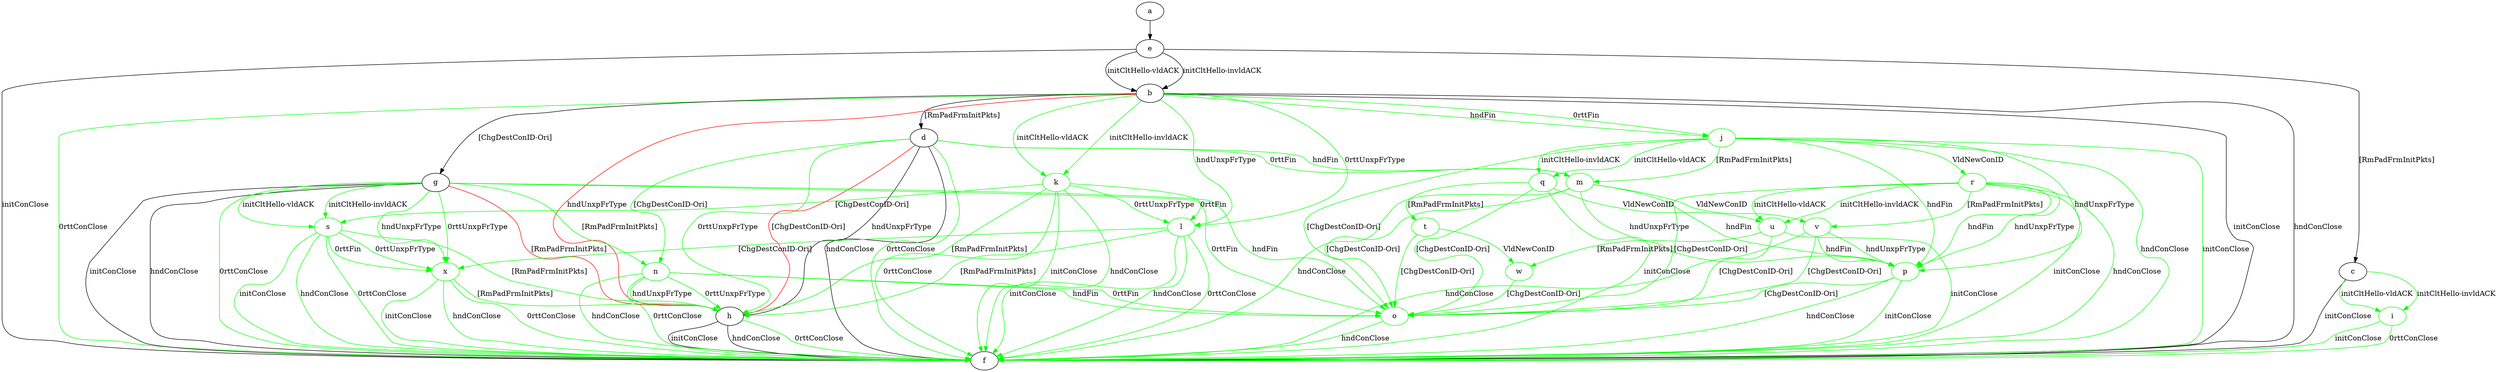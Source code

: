 digraph "" {
	a -> e	[key=0];
	b -> d	[key=0,
		label="[RmPadFrmInitPkts] "];
	b -> f	[key=0,
		label="initConClose "];
	b -> f	[key=1,
		label="hndConClose "];
	b -> f	[key=2,
		color=green,
		label="0rttConClose "];
	b -> g	[key=0,
		label="[ChgDestConID-Ori] "];
	b -> h	[key=0,
		color=red,
		label="hndUnxpFrType "];
	j	[color=green];
	b -> j	[key=0,
		color=green,
		label="hndFin "];
	b -> j	[key=1,
		color=green,
		label="0rttFin "];
	k	[color=green];
	b -> k	[key=0,
		color=green,
		label="initCltHello-vldACK "];
	b -> k	[key=1,
		color=green,
		label="initCltHello-invldACK "];
	l	[color=green];
	b -> l	[key=0,
		color=green,
		label="hndUnxpFrType "];
	b -> l	[key=1,
		color=green,
		label="0rttUnxpFrType "];
	c -> f	[key=0,
		label="initConClose "];
	i	[color=green];
	c -> i	[key=0,
		color=green,
		label="initCltHello-vldACK "];
	c -> i	[key=1,
		color=green,
		label="initCltHello-invldACK "];
	d -> f	[key=0,
		label="hndConClose "];
	d -> f	[key=1,
		color=green,
		label="0rttConClose "];
	d -> h	[key=0,
		label="hndUnxpFrType "];
	d -> h	[key=1,
		color=green,
		label="0rttUnxpFrType "];
	d -> h	[key=2,
		color=red,
		label="[ChgDestConID-Ori] "];
	m	[color=green];
	d -> m	[key=0,
		color=green,
		label="hndFin "];
	d -> m	[key=1,
		color=green,
		label="0rttFin "];
	n	[color=green];
	d -> n	[key=0,
		color=green,
		label="[ChgDestConID-Ori] "];
	e -> b	[key=0,
		label="initCltHello-vldACK "];
	e -> b	[key=1,
		label="initCltHello-invldACK "];
	e -> c	[key=0,
		label="[RmPadFrmInitPkts] "];
	e -> f	[key=0,
		label="initConClose "];
	g -> f	[key=0,
		label="initConClose "];
	g -> f	[key=1,
		label="hndConClose "];
	g -> f	[key=2,
		color=green,
		label="0rttConClose "];
	g -> h	[key=0,
		color=red,
		label="[RmPadFrmInitPkts] "];
	g -> n	[key=0,
		color=green,
		label="[RmPadFrmInitPkts] "];
	o	[color=green];
	g -> o	[key=0,
		color=green,
		label="hndFin "];
	g -> o	[key=1,
		color=green,
		label="0rttFin "];
	s	[color=green];
	g -> s	[key=0,
		color=green,
		label="initCltHello-vldACK "];
	g -> s	[key=1,
		color=green,
		label="initCltHello-invldACK "];
	x	[color=green];
	g -> x	[key=0,
		color=green,
		label="hndUnxpFrType "];
	g -> x	[key=1,
		color=green,
		label="0rttUnxpFrType "];
	h -> f	[key=0,
		label="initConClose "];
	h -> f	[key=1,
		label="hndConClose "];
	h -> f	[key=2,
		color=green,
		label="0rttConClose "];
	i -> f	[key=0,
		color=green,
		label="initConClose "];
	i -> f	[key=1,
		color=green,
		label="0rttConClose "];
	j -> f	[key=0,
		color=green,
		label="initConClose "];
	j -> f	[key=1,
		color=green,
		label="hndConClose "];
	j -> m	[key=0,
		color=green,
		label="[RmPadFrmInitPkts] "];
	j -> o	[key=0,
		color=green,
		label="[ChgDestConID-Ori] "];
	p	[color=green];
	j -> p	[key=0,
		color=green,
		label="hndFin "];
	j -> p	[key=1,
		color=green,
		label="hndUnxpFrType "];
	q	[color=green];
	j -> q	[key=0,
		color=green,
		label="initCltHello-vldACK "];
	j -> q	[key=1,
		color=green,
		label="initCltHello-invldACK "];
	r	[color=green];
	j -> r	[key=0,
		color=green,
		label="VldNewConID "];
	k -> f	[key=0,
		color=green,
		label="initConClose "];
	k -> f	[key=1,
		color=green,
		label="hndConClose "];
	k -> f	[key=2,
		color=green,
		label="0rttConClose "];
	k -> h	[key=0,
		color=green,
		label="[RmPadFrmInitPkts] "];
	k -> l	[key=0,
		color=green,
		label="0rttFin "];
	k -> l	[key=1,
		color=green,
		label="0rttUnxpFrType "];
	k -> s	[key=0,
		color=green,
		label="[ChgDestConID-Ori] "];
	l -> f	[key=0,
		color=green,
		label="initConClose "];
	l -> f	[key=1,
		color=green,
		label="hndConClose "];
	l -> f	[key=2,
		color=green,
		label="0rttConClose "];
	l -> h	[key=0,
		color=green,
		label="[RmPadFrmInitPkts] "];
	l -> x	[key=0,
		color=green,
		label="[ChgDestConID-Ori] "];
	m -> f	[key=0,
		color=green,
		label="hndConClose "];
	m -> o	[key=0,
		color=green,
		label="[ChgDestConID-Ori] "];
	m -> p	[key=0,
		color=green,
		label="hndFin "];
	m -> p	[key=1,
		color=green,
		label="hndUnxpFrType "];
	v	[color=green];
	m -> v	[key=0,
		color=green,
		label="VldNewConID "];
	n -> f	[key=0,
		color=green,
		label="hndConClose "];
	n -> f	[key=1,
		color=green,
		label="0rttConClose "];
	n -> h	[key=0,
		color=green,
		label="hndUnxpFrType "];
	n -> h	[key=1,
		color=green,
		label="0rttUnxpFrType "];
	n -> o	[key=0,
		color=green,
		label="hndFin "];
	n -> o	[key=1,
		color=green,
		label="0rttFin "];
	o -> f	[key=0,
		color=green,
		label="hndConClose "];
	p -> f	[key=0,
		color=green,
		label="initConClose "];
	p -> f	[key=1,
		color=green,
		label="hndConClose "];
	p -> o	[key=0,
		color=green,
		label="[ChgDestConID-Ori] "];
	q -> f	[key=0,
		color=green,
		label="initConClose "];
	q -> o	[key=0,
		color=green,
		label="[ChgDestConID-Ori] "];
	t	[color=green];
	q -> t	[key=0,
		color=green,
		label="[RmPadFrmInitPkts] "];
	u	[color=green];
	q -> u	[key=0,
		color=green,
		label="VldNewConID "];
	r -> f	[key=0,
		color=green,
		label="initConClose "];
	r -> f	[key=1,
		color=green,
		label="hndConClose "];
	r -> o	[key=0,
		color=green,
		label="[ChgDestConID-Ori] "];
	r -> p	[key=0,
		color=green,
		label="hndFin "];
	r -> p	[key=1,
		color=green,
		label="hndUnxpFrType "];
	r -> u	[key=0,
		color=green,
		label="initCltHello-vldACK "];
	r -> u	[key=1,
		color=green,
		label="initCltHello-invldACK "];
	r -> v	[key=0,
		color=green,
		label="[RmPadFrmInitPkts] "];
	s -> f	[key=0,
		color=green,
		label="initConClose "];
	s -> f	[key=1,
		color=green,
		label="hndConClose "];
	s -> f	[key=2,
		color=green,
		label="0rttConClose "];
	s -> h	[key=0,
		color=green,
		label="[RmPadFrmInitPkts] "];
	s -> x	[key=0,
		color=green,
		label="0rttFin "];
	s -> x	[key=1,
		color=green,
		label="0rttUnxpFrType "];
	t -> o	[key=0,
		color=green,
		label="[ChgDestConID-Ori] "];
	w	[color=green];
	t -> w	[key=0,
		color=green,
		label="VldNewConID "];
	u -> f	[key=0,
		color=green,
		label="initConClose "];
	u -> o	[key=0,
		color=green,
		label="[ChgDestConID-Ori] "];
	u -> w	[key=0,
		color=green,
		label="[RmPadFrmInitPkts] "];
	v -> f	[key=0,
		color=green,
		label="hndConClose "];
	v -> o	[key=0,
		color=green,
		label="[ChgDestConID-Ori] "];
	v -> p	[key=0,
		color=green,
		label="hndFin "];
	v -> p	[key=1,
		color=green,
		label="hndUnxpFrType "];
	w -> o	[key=0,
		color=green,
		label="[ChgDestConID-Ori] "];
	x -> f	[key=0,
		color=green,
		label="initConClose "];
	x -> f	[key=1,
		color=green,
		label="hndConClose "];
	x -> f	[key=2,
		color=green,
		label="0rttConClose "];
	x -> h	[key=0,
		color=green,
		label="[RmPadFrmInitPkts] "];
}
